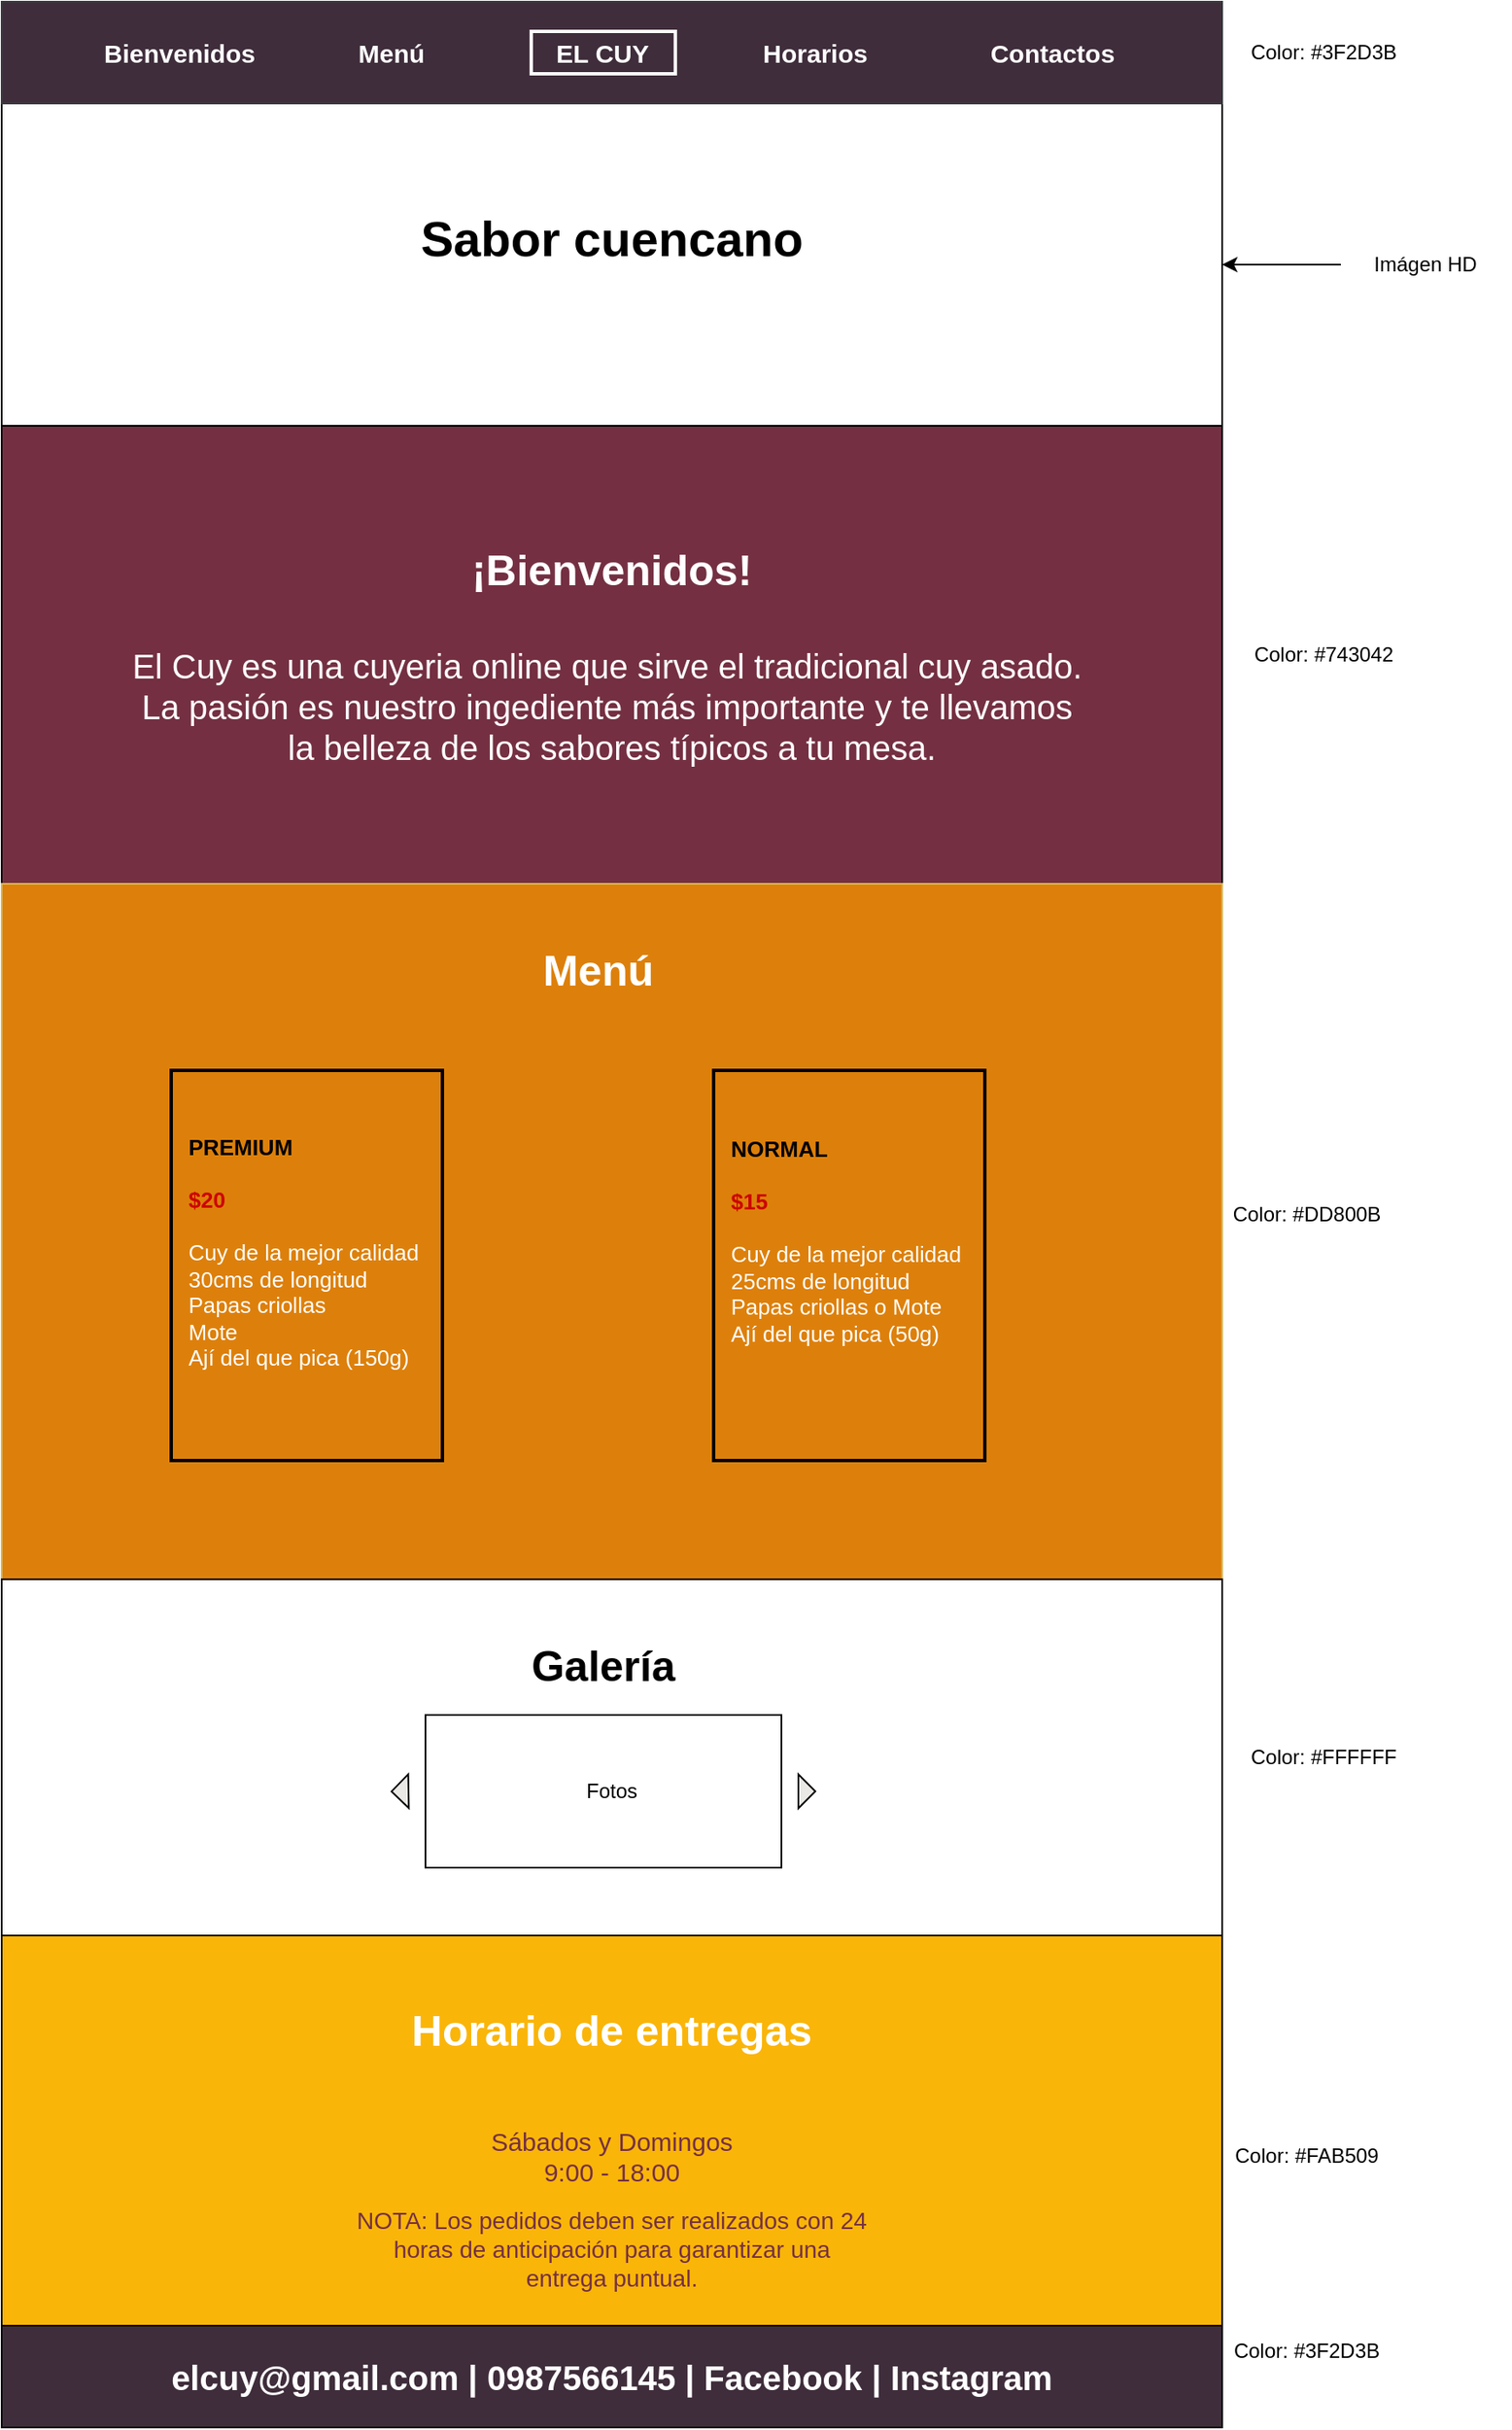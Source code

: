 <mxfile version="12.9.10" type="google"><diagram id="T1qpG0xGda7u1MDTTWtk" name="propuesta 1"><mxGraphModel dx="1922" dy="916" grid="1" gridSize="10" guides="1" tooltips="1" connect="1" arrows="1" fold="1" page="1" pageScale="1" pageWidth="850" pageHeight="1100" math="0" shadow="0"><root><mxCell id="0"/><mxCell id="1" parent="0"/><mxCell id="MT5puTL3b0GWOcz5g5Bs-10" value="&lt;font style=&quot;font-size: 29px&quot;&gt;&lt;b&gt;&lt;br&gt;&lt;br&gt;&lt;br&gt;&lt;br&gt;&lt;/b&gt;&lt;/font&gt;" style="rounded=0;whiteSpace=wrap;html=1;" vertex="1" parent="1"><mxGeometry x="170" y="170" width="720" height="190" as="geometry"/></mxCell><mxCell id="MT5puTL3b0GWOcz5g5Bs-12" value="&lt;div style=&quot;font-size: 25px&quot;&gt;&lt;b&gt;&lt;font style=&quot;font-size: 25px&quot; color=&quot;#ffffff&quot;&gt;¡Bienvenidos!&lt;/font&gt;&lt;/b&gt;&lt;/div&gt;&lt;font style=&quot;font-size: 25px&quot; color=&quot;#ffffff&quot;&gt;&lt;div&gt;&lt;span&gt;&lt;br&gt;&lt;/span&gt;&lt;/div&gt;&lt;span style=&quot;font-size: 20px&quot;&gt;&lt;div&gt;El Cuy es una cuyeria online que sirve el tradicional cuy asado.&amp;nbsp;&lt;/div&gt;&lt;/span&gt;&lt;span style=&quot;font-size: 20px&quot;&gt;&lt;div&gt;&lt;span&gt;La pasión es nuestro ingediente más importante y te llevamos&amp;nbsp;&lt;/span&gt;&lt;/div&gt;&lt;/span&gt;&lt;span style=&quot;font-size: 20px&quot;&gt;&lt;div&gt;la belleza de los sabores típicos a tu mesa.&lt;/div&gt;&lt;/span&gt;&lt;/font&gt;" style="rounded=0;whiteSpace=wrap;html=1;align=center;fillColor=#743042;" vertex="1" parent="1"><mxGeometry x="170" y="360" width="720" height="270" as="geometry"/></mxCell><mxCell id="MT5puTL3b0GWOcz5g5Bs-13" value="&lt;br&gt;" style="rounded=0;whiteSpace=wrap;html=1;fillColor=#dd800b;strokeColor=#d6b656;gradientColor=none;" vertex="1" parent="1"><mxGeometry x="170" y="630" width="720" height="410" as="geometry"/></mxCell><mxCell id="MT5puTL3b0GWOcz5g5Bs-14" value="Color: #DD800B" style="text;html=1;strokeColor=none;fillColor=none;align=center;verticalAlign=middle;whiteSpace=wrap;rounded=0;" vertex="1" parent="1"><mxGeometry x="890" y="810" width="100" height="30" as="geometry"/></mxCell><mxCell id="MT5puTL3b0GWOcz5g5Bs-15" value="Color: #3F2D3B" style="text;html=1;strokeColor=none;fillColor=none;align=center;verticalAlign=middle;whiteSpace=wrap;rounded=0;" vertex="1" parent="1"><mxGeometry x="900" y="125" width="100" height="30" as="geometry"/></mxCell><mxCell id="MT5puTL3b0GWOcz5g5Bs-16" value="" style="rounded=0;whiteSpace=wrap;html=1;" vertex="1" parent="1"><mxGeometry x="170" y="1040" width="720" height="210" as="geometry"/></mxCell><mxCell id="MT5puTL3b0GWOcz5g5Bs-18" value="&lt;font size=&quot;1&quot;&gt;&lt;b style=&quot;font-size: 25px&quot;&gt;Galería&lt;/b&gt;&lt;/font&gt;" style="text;html=1;strokeColor=none;fillColor=none;align=center;verticalAlign=middle;whiteSpace=wrap;rounded=0;" vertex="1" parent="1"><mxGeometry x="479.91" y="1080" width="90" height="20" as="geometry"/></mxCell><mxCell id="MT5puTL3b0GWOcz5g5Bs-22" value="" style="group" vertex="1" connectable="0" parent="1"><mxGeometry x="399.826" y="1120" width="250.174" height="90" as="geometry"/></mxCell><mxCell id="MT5puTL3b0GWOcz5g5Bs-17" value="" style="rounded=0;whiteSpace=wrap;html=1;" vertex="1" parent="MT5puTL3b0GWOcz5g5Bs-22"><mxGeometry x="20.174" width="210" height="90" as="geometry"/></mxCell><mxCell id="MT5puTL3b0GWOcz5g5Bs-20" value="" style="triangle;whiteSpace=wrap;html=1;fillColor=#eae9e6;gradientColor=none;rotation=-181;" vertex="1" parent="MT5puTL3b0GWOcz5g5Bs-22"><mxGeometry x="0.174" y="35" width="10" height="20" as="geometry"/></mxCell><mxCell id="MT5puTL3b0GWOcz5g5Bs-21" value="" style="triangle;whiteSpace=wrap;html=1;fillColor=#eae9e6;gradientColor=none;rotation=0;" vertex="1" parent="MT5puTL3b0GWOcz5g5Bs-22"><mxGeometry x="240.174" y="35" width="10" height="20" as="geometry"/></mxCell><mxCell id="MT5puTL3b0GWOcz5g5Bs-56" value="Fotos" style="text;html=1;strokeColor=none;fillColor=none;align=center;verticalAlign=middle;whiteSpace=wrap;rounded=0;" vertex="1" parent="MT5puTL3b0GWOcz5g5Bs-22"><mxGeometry x="80.174" y="30" width="100" height="30" as="geometry"/></mxCell><mxCell id="MT5puTL3b0GWOcz5g5Bs-23" value="Color: #FFFFFF" style="text;html=1;strokeColor=none;fillColor=none;align=center;verticalAlign=middle;whiteSpace=wrap;rounded=0;" vertex="1" parent="1"><mxGeometry x="900" y="1130" width="100" height="30" as="geometry"/></mxCell><mxCell id="MT5puTL3b0GWOcz5g5Bs-24" value="&lt;font size=&quot;1&quot; color=&quot;#ffffff&quot;&gt;&lt;b style=&quot;font-size: 25px&quot;&gt;Menú&lt;/b&gt;&lt;/font&gt;" style="text;html=1;strokeColor=none;fillColor=none;align=center;verticalAlign=middle;whiteSpace=wrap;rounded=0;" vertex="1" parent="1"><mxGeometry x="477.41" y="670" width="90" height="20" as="geometry"/></mxCell><mxCell id="MT5puTL3b0GWOcz5g5Bs-32" style="edgeStyle=orthogonalEdgeStyle;rounded=0;orthogonalLoop=1;jettySize=auto;html=1;exitX=0;exitY=0.5;exitDx=0;exitDy=0;" edge="1" parent="1" source="MT5puTL3b0GWOcz5g5Bs-31" target="MT5puTL3b0GWOcz5g5Bs-10"><mxGeometry relative="1" as="geometry"/></mxCell><mxCell id="MT5puTL3b0GWOcz5g5Bs-31" value="Imágen HD" style="text;html=1;strokeColor=none;fillColor=none;align=center;verticalAlign=middle;whiteSpace=wrap;rounded=0;" vertex="1" parent="1"><mxGeometry x="960" y="255" width="100" height="20" as="geometry"/></mxCell><mxCell id="MT5puTL3b0GWOcz5g5Bs-33" value="&lt;div style=&quot;text-align: left ; font-size: 13px&quot;&gt;&lt;b&gt;&lt;font style=&quot;font-size: 13px&quot;&gt;PREMIUM&lt;/font&gt;&lt;/b&gt;&lt;/div&gt;&lt;div style=&quot;text-align: left ; font-size: 13px&quot;&gt;&lt;span&gt;&lt;b&gt;&lt;font style=&quot;font-size: 13px&quot;&gt;&lt;br&gt;&lt;/font&gt;&lt;/b&gt;&lt;/span&gt;&lt;/div&gt;&lt;div style=&quot;text-align: left ; font-size: 13px&quot;&gt;&lt;span&gt;&lt;font color=&quot;#cc0000&quot; style=&quot;font-size: 13px&quot;&gt;&lt;b&gt;$20&lt;/b&gt;&lt;/font&gt;&lt;/span&gt;&lt;/div&gt;&lt;div style=&quot;text-align: left ; font-size: 13px&quot;&gt;&lt;span&gt;&lt;font style=&quot;font-size: 13px&quot;&gt;&lt;br&gt;&lt;/font&gt;&lt;/span&gt;&lt;/div&gt;&lt;div style=&quot;text-align: left ; font-size: 13px&quot;&gt;&lt;span&gt;&lt;font color=&quot;#ffffff&quot; style=&quot;font-size: 13px&quot;&gt;Cuy de la mejor calidad&amp;nbsp;&lt;/font&gt;&lt;/span&gt;&lt;/div&gt;&lt;div style=&quot;text-align: left ; font-size: 13px&quot;&gt;&lt;font color=&quot;#ffffff&quot; style=&quot;font-size: 13px&quot;&gt;30cms de longitud&lt;/font&gt;&lt;/div&gt;&lt;div style=&quot;text-align: left ; font-size: 13px&quot;&gt;&lt;font color=&quot;#ffffff&quot; style=&quot;font-size: 13px&quot;&gt;Papas criollas&lt;/font&gt;&lt;/div&gt;&lt;div style=&quot;text-align: left ; font-size: 13px&quot;&gt;&lt;font color=&quot;#ffffff&quot; style=&quot;font-size: 13px&quot;&gt;Mote&amp;nbsp;&lt;/font&gt;&lt;/div&gt;&lt;div style=&quot;text-align: left ; font-size: 13px&quot;&gt;&lt;font color=&quot;#ffffff&quot; style=&quot;font-size: 13px&quot;&gt;Ají del que pica (150g)&lt;/font&gt;&lt;/div&gt;&lt;div style=&quot;text-align: left ; font-size: 13px&quot;&gt;&lt;span&gt;&lt;br&gt;&lt;/span&gt;&lt;/div&gt;" style="rounded=0;whiteSpace=wrap;html=1;strokeColor=#000000;strokeWidth=2;fillColor=none;gradientColor=none;" vertex="1" parent="1"><mxGeometry x="270" y="740" width="160" height="230" as="geometry"/></mxCell><mxCell id="MT5puTL3b0GWOcz5g5Bs-34" value="&lt;div style=&quot;text-align: left ; font-size: 13px&quot;&gt;&lt;b&gt;&lt;font style=&quot;font-size: 13px&quot;&gt;NORMAL&lt;/font&gt;&lt;/b&gt;&lt;/div&gt;&lt;div style=&quot;text-align: left ; font-size: 13px&quot;&gt;&lt;span&gt;&lt;b&gt;&lt;font style=&quot;font-size: 13px&quot;&gt;&lt;br&gt;&lt;/font&gt;&lt;/b&gt;&lt;/span&gt;&lt;/div&gt;&lt;div style=&quot;text-align: left ; font-size: 13px&quot;&gt;&lt;span&gt;&lt;b&gt;&lt;font color=&quot;#cc0000&quot; style=&quot;font-size: 13px&quot;&gt;$15&lt;/font&gt;&lt;/b&gt;&lt;/span&gt;&lt;/div&gt;&lt;div style=&quot;text-align: left ; font-size: 13px&quot;&gt;&lt;span&gt;&lt;font style=&quot;font-size: 13px&quot;&gt;&lt;br&gt;&lt;/font&gt;&lt;/span&gt;&lt;/div&gt;&lt;div style=&quot;text-align: left ; font-size: 13px&quot;&gt;&lt;span&gt;&lt;font color=&quot;#ffffff&quot; style=&quot;font-size: 13px&quot;&gt;Cuy de la mejor calidad&amp;nbsp;&lt;/font&gt;&lt;/span&gt;&lt;/div&gt;&lt;div style=&quot;text-align: left ; font-size: 13px&quot;&gt;&lt;font color=&quot;#ffffff&quot; style=&quot;font-size: 13px&quot;&gt;25cms de longitud&lt;/font&gt;&lt;/div&gt;&lt;div style=&quot;text-align: left ; font-size: 13px&quot;&gt;&lt;font color=&quot;#ffffff&quot; style=&quot;font-size: 13px&quot;&gt;Papas criollas o&amp;nbsp;&lt;span&gt;Mote&amp;nbsp;&lt;/span&gt;&lt;/font&gt;&lt;/div&gt;&lt;div style=&quot;text-align: left ; font-size: 13px&quot;&gt;&lt;font color=&quot;#ffffff&quot; style=&quot;font-size: 13px&quot;&gt;Ají del que pica (50g)&lt;/font&gt;&lt;/div&gt;&lt;div style=&quot;text-align: left&quot;&gt;&lt;span&gt;&lt;br&gt;&lt;/span&gt;&lt;/div&gt;&lt;div style=&quot;text-align: left&quot;&gt;&lt;span&gt;&lt;br&gt;&lt;/span&gt;&lt;/div&gt;" style="rounded=0;whiteSpace=wrap;html=1;strokeColor=#000000;strokeWidth=2;fillColor=none;gradientColor=none;" vertex="1" parent="1"><mxGeometry x="590" y="740" width="160" height="230" as="geometry"/></mxCell><mxCell id="MT5puTL3b0GWOcz5g5Bs-35" value="&lt;font style=&quot;font-size: 20px&quot;&gt;&lt;font style=&quot;font-size: 25px&quot;&gt;&lt;b&gt;&lt;font color=&quot;#ffffff&quot;&gt;Horario de entregas&lt;br&gt;&lt;/font&gt;&lt;br&gt;&lt;br&gt;&lt;br&gt;&lt;br&gt;&lt;/b&gt;&lt;/font&gt;&lt;/font&gt;" style="rounded=0;whiteSpace=wrap;html=1;fillColor=#fab509;" vertex="1" parent="1"><mxGeometry x="170" y="1250" width="720" height="230" as="geometry"/></mxCell><mxCell id="MT5puTL3b0GWOcz5g5Bs-36" value="&lt;font style=&quot;font-size: 15px&quot;&gt;&lt;font color=&quot;#743042&quot;&gt;Sábados y Domingos&lt;br&gt;9:00 - 18:00&lt;/font&gt;&lt;br&gt;&lt;/font&gt;" style="text;html=1;strokeColor=none;fillColor=none;align=center;verticalAlign=middle;whiteSpace=wrap;rounded=0;" vertex="1" parent="1"><mxGeometry x="410" y="1350" width="240" height="60" as="geometry"/></mxCell><mxCell id="MT5puTL3b0GWOcz5g5Bs-37" value="&lt;font style=&quot;font-size: 14px&quot; color=&quot;#743042&quot;&gt;NOTA: Los pedidos deben ser realizados con 24 horas de anticipación para garantizar una entrega puntual.&lt;/font&gt;" style="text;html=1;strokeColor=none;fillColor=none;align=center;verticalAlign=middle;whiteSpace=wrap;rounded=0;" vertex="1" parent="1"><mxGeometry x="376.25" y="1420" width="307.5" height="30" as="geometry"/></mxCell><mxCell id="MT5puTL3b0GWOcz5g5Bs-38" value="" style="group" vertex="1" connectable="0" parent="1"><mxGeometry x="170" y="110" width="720" height="60" as="geometry"/></mxCell><mxCell id="MT5puTL3b0GWOcz5g5Bs-1" value="" style="rounded=0;whiteSpace=wrap;html=1;fillColor=#3f2d3b;strokeColor=#36393d;gradientColor=none;" vertex="1" parent="MT5puTL3b0GWOcz5g5Bs-38"><mxGeometry width="720" height="60" as="geometry"/></mxCell><mxCell id="MT5puTL3b0GWOcz5g5Bs-7" value="&lt;b&gt;&lt;font style=&quot;font-size: 15px&quot; color=&quot;#ffffff&quot;&gt;EL CUY&lt;/font&gt;&lt;/b&gt;" style="rounded=0;whiteSpace=wrap;html=1;fillColor=none;strokeWidth=2;strokeColor=#FFFFFF;" vertex="1" parent="MT5puTL3b0GWOcz5g5Bs-38"><mxGeometry x="312.41" y="17.5" width="85" height="25" as="geometry"/></mxCell><mxCell id="MT5puTL3b0GWOcz5g5Bs-25" value="&lt;font style=&quot;font-size: 15px&quot; color=&quot;#ffffff&quot;&gt;&lt;b&gt;Bienvenidos&lt;/b&gt;&lt;/font&gt;" style="text;html=1;strokeColor=none;fillColor=none;align=center;verticalAlign=middle;whiteSpace=wrap;rounded=0;" vertex="1" parent="MT5puTL3b0GWOcz5g5Bs-38"><mxGeometry x="60" y="20" width="90" height="20" as="geometry"/></mxCell><mxCell id="MT5puTL3b0GWOcz5g5Bs-26" value="&lt;font style=&quot;font-size: 15px&quot; color=&quot;#ffffff&quot;&gt;&lt;b&gt;Menú&lt;/b&gt;&lt;/font&gt;" style="text;html=1;strokeColor=none;fillColor=none;align=center;verticalAlign=middle;whiteSpace=wrap;rounded=0;" vertex="1" parent="MT5puTL3b0GWOcz5g5Bs-38"><mxGeometry x="190" y="20" width="80" height="20" as="geometry"/></mxCell><mxCell id="MT5puTL3b0GWOcz5g5Bs-29" value="&lt;font style=&quot;font-size: 15px&quot; color=&quot;#ffffff&quot;&gt;&lt;b&gt;Horarios&lt;/b&gt;&lt;/font&gt;" style="text;html=1;strokeColor=none;fillColor=none;align=center;verticalAlign=middle;whiteSpace=wrap;rounded=0;" vertex="1" parent="MT5puTL3b0GWOcz5g5Bs-38"><mxGeometry x="440" y="20" width="80" height="20" as="geometry"/></mxCell><mxCell id="MT5puTL3b0GWOcz5g5Bs-30" value="&lt;font style=&quot;font-size: 15px&quot; color=&quot;#ffffff&quot;&gt;&lt;b&gt;Contactos&lt;/b&gt;&lt;/font&gt;" style="text;html=1;strokeColor=none;fillColor=none;align=center;verticalAlign=middle;whiteSpace=wrap;rounded=0;" vertex="1" parent="MT5puTL3b0GWOcz5g5Bs-38"><mxGeometry x="580" y="20" width="80" height="20" as="geometry"/></mxCell><mxCell id="MT5puTL3b0GWOcz5g5Bs-44" value="&lt;font&gt;&lt;font&gt;&lt;b&gt;&lt;font style=&quot;font-size: 20px&quot; color=&quot;#ffffff&quot;&gt;elcuy@gmail.com | 0987566145 | Facebook | Instagram&lt;/font&gt;&lt;br&gt;&lt;/b&gt;&lt;/font&gt;&lt;/font&gt;" style="rounded=0;whiteSpace=wrap;html=1;fillColor=#3f2d3b;" vertex="1" parent="1"><mxGeometry x="170" y="1480" width="720" height="60" as="geometry"/></mxCell><mxCell id="MT5puTL3b0GWOcz5g5Bs-45" value="&lt;b style=&quot;font-size: 29px&quot;&gt;Sabor cuencano&lt;br&gt;&lt;/b&gt;" style="text;html=1;strokeColor=none;fillColor=none;align=center;verticalAlign=middle;whiteSpace=wrap;rounded=0;" vertex="1" parent="1"><mxGeometry x="415.0" y="240" width="230" height="20" as="geometry"/></mxCell><mxCell id="MT5puTL3b0GWOcz5g5Bs-53" value="Color: #743042" style="text;html=1;strokeColor=none;fillColor=none;align=center;verticalAlign=middle;whiteSpace=wrap;rounded=0;" vertex="1" parent="1"><mxGeometry x="900" y="480" width="100" height="30" as="geometry"/></mxCell><mxCell id="MT5puTL3b0GWOcz5g5Bs-54" value="Color: #FAB509" style="text;html=1;strokeColor=none;fillColor=none;align=center;verticalAlign=middle;whiteSpace=wrap;rounded=0;" vertex="1" parent="1"><mxGeometry x="890" y="1365" width="100" height="30" as="geometry"/></mxCell><mxCell id="MT5puTL3b0GWOcz5g5Bs-55" value="Color: #3F2D3B" style="text;html=1;strokeColor=none;fillColor=none;align=center;verticalAlign=middle;whiteSpace=wrap;rounded=0;" vertex="1" parent="1"><mxGeometry x="890" y="1480" width="100" height="30" as="geometry"/></mxCell></root></mxGraphModel></diagram></mxfile>